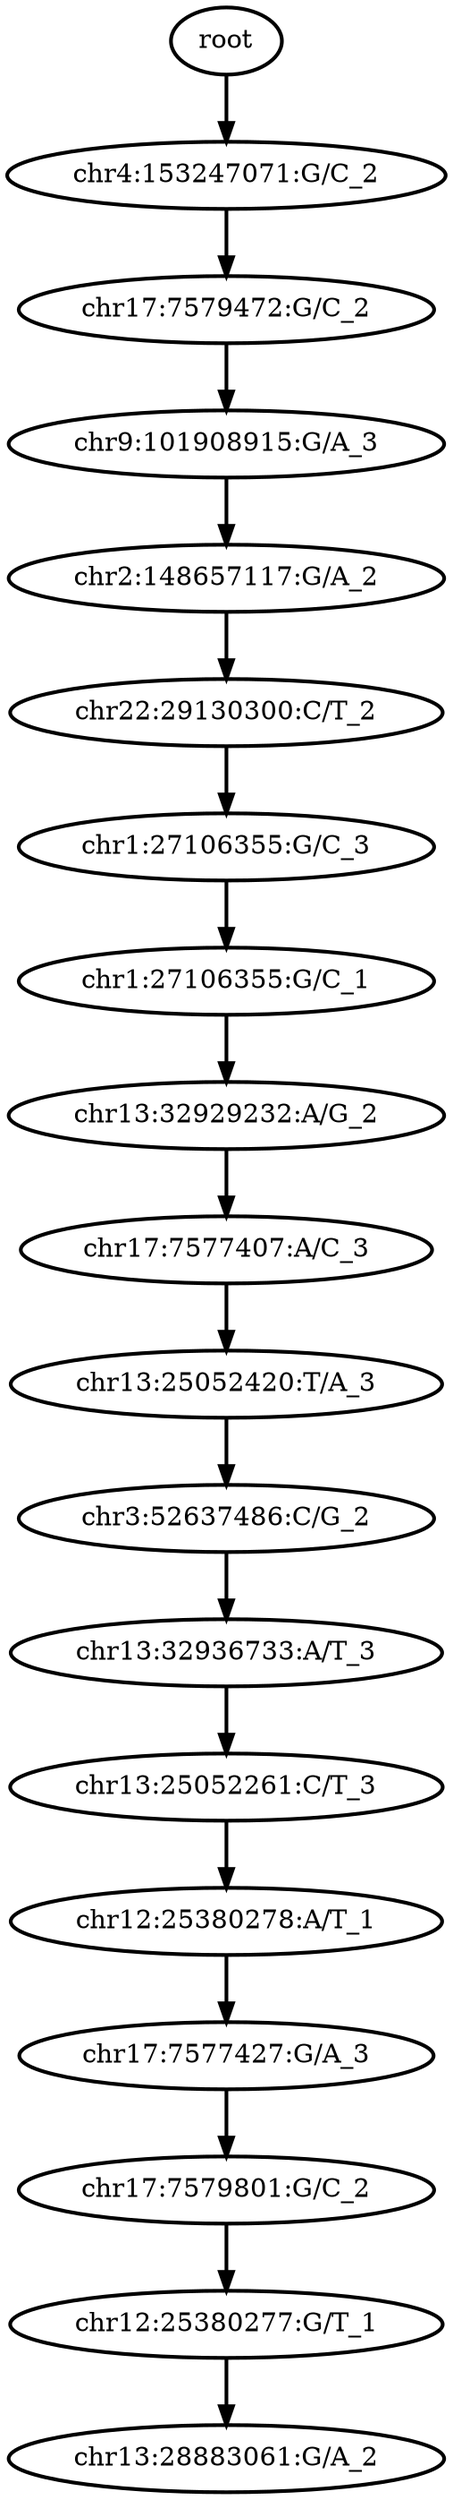 digraph N {
	overlap="false"
	rankdir="TB"
	0 [label="root", style="bold"];
	1 [label="chr4:153247071:G/C_2", style="bold"];
	2 [label="chr17:7579472:G/C_2", style="bold"];
	3 [label="chr9:101908915:G/A_3", style="bold"];
	4 [label="chr2:148657117:G/A_2", style="bold"];
	5 [label="chr22:29130300:C/T_2", style="bold"];
	6 [label="chr1:27106355:G/C_3", style="bold"];
	7 [label="chr1:27106355:G/C_1", style="bold"];
	8 [label="chr13:32929232:A/G_2", style="bold"];
	9 [label="chr17:7577407:A/C_3", style="bold"];
	10 [label="chr13:25052420:T/A_3", style="bold"];
	11 [label="chr3:52637486:C/G_2", style="bold"];
	12 [label="chr13:32936733:A/T_3", style="bold"];
	13 [label="chr13:25052261:C/T_3", style="bold"];
	14 [label="chr12:25380278:A/T_1", style="bold"];
	15 [label="chr17:7577427:G/A_3", style="bold"];
	16 [label="chr17:7579801:G/C_2", style="bold"];
	17 [label="chr12:25380277:G/T_1", style="bold"];
	18 [label="chr13:28883061:G/A_2", style="bold"];
	0 -> 1 [style="bold"];
	1 -> 2 [style="bold"];
	2 -> 3 [style="bold"];
	3 -> 4 [style="bold"];
	4 -> 5 [style="bold"];
	5 -> 6 [style="bold"];
	6 -> 7 [style="bold"];
	7 -> 8 [style="bold"];
	8 -> 9 [style="bold"];
	9 -> 10 [style="bold"];
	10 -> 11 [style="bold"];
	11 -> 12 [style="bold"];
	12 -> 13 [style="bold"];
	13 -> 14 [style="bold"];
	14 -> 15 [style="bold"];
	15 -> 16 [style="bold"];
	16 -> 17 [style="bold"];
	17 -> 18 [style="bold"];
}